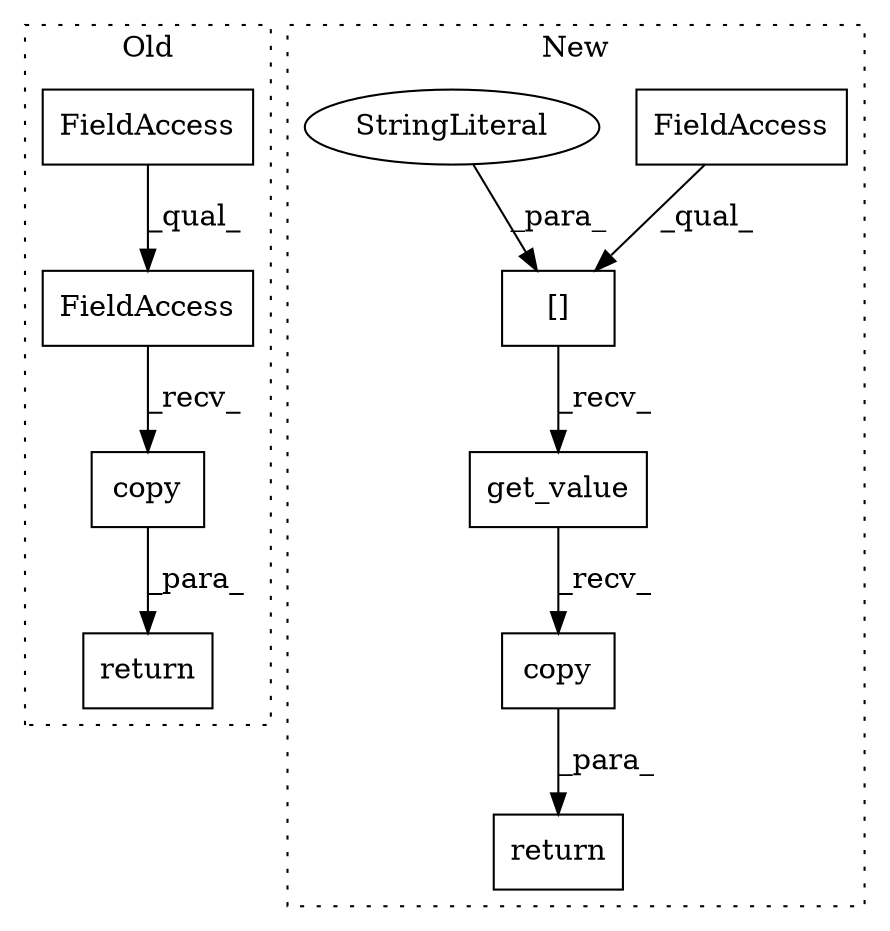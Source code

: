 digraph G {
subgraph cluster0 {
1 [label="copy" a="32" s="2688" l="6" shape="box"];
5 [label="FieldAccess" a="22" s="2675" l="12" shape="box"];
6 [label="FieldAccess" a="22" s="2675" l="7" shape="box"];
9 [label="return" a="41" s="2667" l="7" shape="box"];
label = "Old";
style="dotted";
}
subgraph cluster1 {
2 [label="get_value" a="32" s="2392" l="11" shape="box"];
3 [label="[]" a="2" s="2371,2390" l="15,1" shape="box"];
4 [label="FieldAccess" a="22" s="2371" l="14" shape="box"];
7 [label="copy" a="32" s="2404" l="6" shape="box"];
8 [label="StringLiteral" a="45" s="2386" l="4" shape="ellipse"];
10 [label="return" a="41" s="2355" l="7" shape="box"];
label = "New";
style="dotted";
}
1 -> 9 [label="_para_"];
2 -> 7 [label="_recv_"];
3 -> 2 [label="_recv_"];
4 -> 3 [label="_qual_"];
5 -> 1 [label="_recv_"];
6 -> 5 [label="_qual_"];
7 -> 10 [label="_para_"];
8 -> 3 [label="_para_"];
}